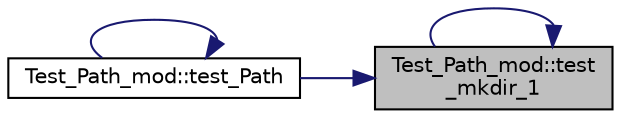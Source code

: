 digraph "Test_Path_mod::test_mkdir_1"
{
 // LATEX_PDF_SIZE
  edge [fontname="Helvetica",fontsize="10",labelfontname="Helvetica",labelfontsize="10"];
  node [fontname="Helvetica",fontsize="10",shape=record];
  rankdir="RL";
  Node1 [label="Test_Path_mod::test\l_mkdir_1",height=0.2,width=0.4,color="black", fillcolor="grey75", style="filled", fontcolor="black",tooltip="Test whether all processors are capable of generating directories."];
  Node1 -> Node1 [dir="back",color="midnightblue",fontsize="10",style="solid"];
  Node1 -> Node2 [dir="back",color="midnightblue",fontsize="10",style="solid"];
  Node2 [label="Test_Path_mod::test_Path",height=0.2,width=0.4,color="black", fillcolor="white", style="filled",URL="$namespaceTest__Path__mod.html#a7ca299a03f0e2a86db09569677a858f2",tooltip=" "];
  Node2 -> Node2 [dir="back",color="midnightblue",fontsize="10",style="solid"];
}

